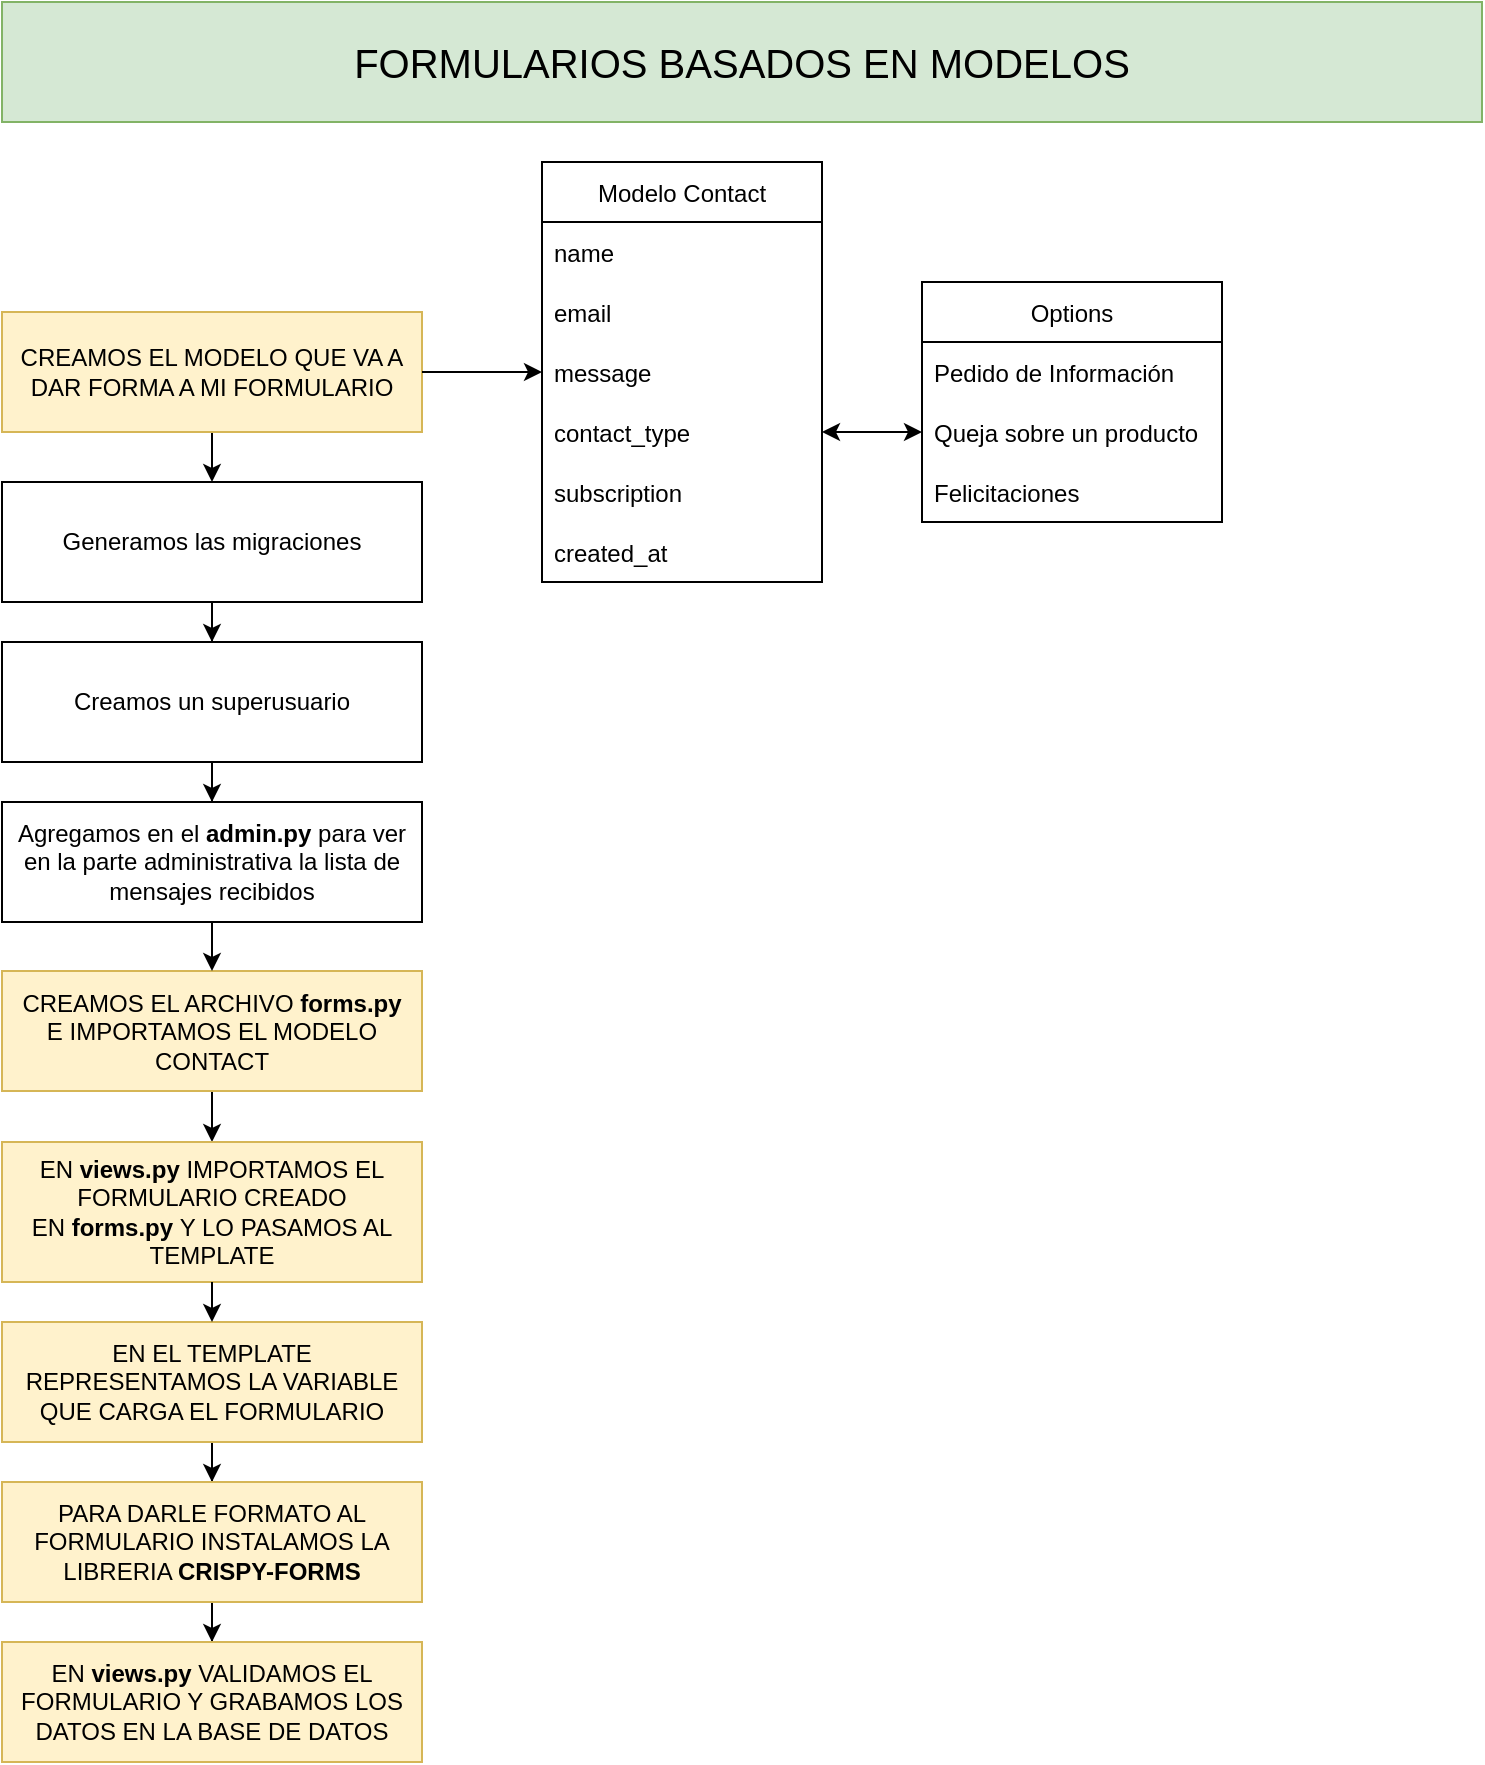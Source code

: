 <mxfile version="20.3.0" type="device"><diagram id="C5RBs43oDa-KdzZeNtuy" name="Page-1"><mxGraphModel dx="1102" dy="1025" grid="1" gridSize="10" guides="1" tooltips="1" connect="1" arrows="1" fold="1" page="1" pageScale="1" pageWidth="827" pageHeight="1169" math="0" shadow="0"><root><mxCell id="WIyWlLk6GJQsqaUBKTNV-0"/><mxCell id="WIyWlLk6GJQsqaUBKTNV-1" parent="WIyWlLk6GJQsqaUBKTNV-0"/><mxCell id="qp91K6Dqe5OajFJvB99M-0" value="&lt;font style=&quot;font-size: 20px;&quot;&gt;FORMULARIOS BASADOS EN MODELOS&lt;/font&gt;" style="rounded=0;whiteSpace=wrap;html=1;fillColor=#d5e8d4;strokeColor=#82b366;" vertex="1" parent="WIyWlLk6GJQsqaUBKTNV-1"><mxGeometry x="40" y="40" width="740" height="60" as="geometry"/></mxCell><mxCell id="qp91K6Dqe5OajFJvB99M-18" value="" style="edgeStyle=orthogonalEdgeStyle;rounded=0;orthogonalLoop=1;jettySize=auto;html=1;" edge="1" parent="WIyWlLk6GJQsqaUBKTNV-1" source="qp91K6Dqe5OajFJvB99M-1" target="qp91K6Dqe5OajFJvB99M-17"><mxGeometry relative="1" as="geometry"/></mxCell><mxCell id="qp91K6Dqe5OajFJvB99M-1" value="CREAMOS EL MODELO QUE VA A DAR FORMA A MI FORMULARIO" style="rounded=0;whiteSpace=wrap;html=1;fillColor=#fff2cc;strokeColor=#d6b656;" vertex="1" parent="WIyWlLk6GJQsqaUBKTNV-1"><mxGeometry x="40" y="195" width="210" height="60" as="geometry"/></mxCell><mxCell id="qp91K6Dqe5OajFJvB99M-3" value="Modelo Contact" style="swimlane;fontStyle=0;childLayout=stackLayout;horizontal=1;startSize=30;horizontalStack=0;resizeParent=1;resizeParentMax=0;resizeLast=0;collapsible=1;marginBottom=0;" vertex="1" parent="WIyWlLk6GJQsqaUBKTNV-1"><mxGeometry x="310" y="120" width="140" height="210" as="geometry"/></mxCell><mxCell id="qp91K6Dqe5OajFJvB99M-4" value="name" style="text;strokeColor=none;fillColor=none;align=left;verticalAlign=middle;spacingLeft=4;spacingRight=4;overflow=hidden;points=[[0,0.5],[1,0.5]];portConstraint=eastwest;rotatable=0;" vertex="1" parent="qp91K6Dqe5OajFJvB99M-3"><mxGeometry y="30" width="140" height="30" as="geometry"/></mxCell><mxCell id="qp91K6Dqe5OajFJvB99M-5" value="email" style="text;strokeColor=none;fillColor=none;align=left;verticalAlign=middle;spacingLeft=4;spacingRight=4;overflow=hidden;points=[[0,0.5],[1,0.5]];portConstraint=eastwest;rotatable=0;" vertex="1" parent="qp91K6Dqe5OajFJvB99M-3"><mxGeometry y="60" width="140" height="30" as="geometry"/></mxCell><mxCell id="qp91K6Dqe5OajFJvB99M-6" value="message" style="text;strokeColor=none;fillColor=none;align=left;verticalAlign=middle;spacingLeft=4;spacingRight=4;overflow=hidden;points=[[0,0.5],[1,0.5]];portConstraint=eastwest;rotatable=0;" vertex="1" parent="qp91K6Dqe5OajFJvB99M-3"><mxGeometry y="90" width="140" height="30" as="geometry"/></mxCell><mxCell id="qp91K6Dqe5OajFJvB99M-7" value="contact_type" style="text;strokeColor=none;fillColor=none;align=left;verticalAlign=middle;spacingLeft=4;spacingRight=4;overflow=hidden;points=[[0,0.5],[1,0.5]];portConstraint=eastwest;rotatable=0;" vertex="1" parent="qp91K6Dqe5OajFJvB99M-3"><mxGeometry y="120" width="140" height="30" as="geometry"/></mxCell><mxCell id="qp91K6Dqe5OajFJvB99M-8" value="subscription" style="text;strokeColor=none;fillColor=none;align=left;verticalAlign=middle;spacingLeft=4;spacingRight=4;overflow=hidden;points=[[0,0.5],[1,0.5]];portConstraint=eastwest;rotatable=0;" vertex="1" parent="qp91K6Dqe5OajFJvB99M-3"><mxGeometry y="150" width="140" height="30" as="geometry"/></mxCell><mxCell id="qp91K6Dqe5OajFJvB99M-9" value="created_at" style="text;strokeColor=none;fillColor=none;align=left;verticalAlign=middle;spacingLeft=4;spacingRight=4;overflow=hidden;points=[[0,0.5],[1,0.5]];portConstraint=eastwest;rotatable=0;" vertex="1" parent="qp91K6Dqe5OajFJvB99M-3"><mxGeometry y="180" width="140" height="30" as="geometry"/></mxCell><mxCell id="qp91K6Dqe5OajFJvB99M-11" value="Options" style="swimlane;fontStyle=0;childLayout=stackLayout;horizontal=1;startSize=30;horizontalStack=0;resizeParent=1;resizeParentMax=0;resizeLast=0;collapsible=1;marginBottom=0;" vertex="1" parent="WIyWlLk6GJQsqaUBKTNV-1"><mxGeometry x="500" y="180" width="150" height="120" as="geometry"/></mxCell><mxCell id="qp91K6Dqe5OajFJvB99M-12" value="Pedido de Información" style="text;strokeColor=none;fillColor=none;align=left;verticalAlign=middle;spacingLeft=4;spacingRight=4;overflow=hidden;points=[[0,0.5],[1,0.5]];portConstraint=eastwest;rotatable=0;" vertex="1" parent="qp91K6Dqe5OajFJvB99M-11"><mxGeometry y="30" width="150" height="30" as="geometry"/></mxCell><mxCell id="qp91K6Dqe5OajFJvB99M-13" value="Queja sobre un producto" style="text;strokeColor=none;fillColor=none;align=left;verticalAlign=middle;spacingLeft=4;spacingRight=4;overflow=hidden;points=[[0,0.5],[1,0.5]];portConstraint=eastwest;rotatable=0;" vertex="1" parent="qp91K6Dqe5OajFJvB99M-11"><mxGeometry y="60" width="150" height="30" as="geometry"/></mxCell><mxCell id="qp91K6Dqe5OajFJvB99M-14" value="Felicitaciones" style="text;strokeColor=none;fillColor=none;align=left;verticalAlign=middle;spacingLeft=4;spacingRight=4;overflow=hidden;points=[[0,0.5],[1,0.5]];portConstraint=eastwest;rotatable=0;" vertex="1" parent="qp91K6Dqe5OajFJvB99M-11"><mxGeometry y="90" width="150" height="30" as="geometry"/></mxCell><mxCell id="qp91K6Dqe5OajFJvB99M-15" value="" style="endArrow=classic;startArrow=classic;html=1;rounded=0;entryX=0;entryY=0.5;entryDx=0;entryDy=0;exitX=1;exitY=0.5;exitDx=0;exitDy=0;" edge="1" parent="WIyWlLk6GJQsqaUBKTNV-1" source="qp91K6Dqe5OajFJvB99M-7" target="qp91K6Dqe5OajFJvB99M-13"><mxGeometry width="50" height="50" relative="1" as="geometry"><mxPoint x="390" y="470" as="sourcePoint"/><mxPoint x="440" y="420" as="targetPoint"/></mxGeometry></mxCell><mxCell id="qp91K6Dqe5OajFJvB99M-16" value="" style="endArrow=classic;html=1;rounded=0;exitX=1;exitY=0.5;exitDx=0;exitDy=0;entryX=0;entryY=0.5;entryDx=0;entryDy=0;" edge="1" parent="WIyWlLk6GJQsqaUBKTNV-1" source="qp91K6Dqe5OajFJvB99M-1" target="qp91K6Dqe5OajFJvB99M-6"><mxGeometry width="50" height="50" relative="1" as="geometry"><mxPoint x="390" y="470" as="sourcePoint"/><mxPoint x="440" y="420" as="targetPoint"/></mxGeometry></mxCell><mxCell id="qp91K6Dqe5OajFJvB99M-20" value="" style="edgeStyle=orthogonalEdgeStyle;rounded=0;orthogonalLoop=1;jettySize=auto;html=1;" edge="1" parent="WIyWlLk6GJQsqaUBKTNV-1" source="qp91K6Dqe5OajFJvB99M-17" target="qp91K6Dqe5OajFJvB99M-19"><mxGeometry relative="1" as="geometry"/></mxCell><mxCell id="qp91K6Dqe5OajFJvB99M-17" value="Generamos las migraciones" style="rounded=0;whiteSpace=wrap;html=1;" vertex="1" parent="WIyWlLk6GJQsqaUBKTNV-1"><mxGeometry x="40" y="280" width="210" height="60" as="geometry"/></mxCell><mxCell id="qp91K6Dqe5OajFJvB99M-22" value="" style="edgeStyle=orthogonalEdgeStyle;rounded=0;orthogonalLoop=1;jettySize=auto;html=1;" edge="1" parent="WIyWlLk6GJQsqaUBKTNV-1" source="qp91K6Dqe5OajFJvB99M-19" target="qp91K6Dqe5OajFJvB99M-21"><mxGeometry relative="1" as="geometry"/></mxCell><mxCell id="qp91K6Dqe5OajFJvB99M-19" value="Creamos un superusuario" style="rounded=0;whiteSpace=wrap;html=1;" vertex="1" parent="WIyWlLk6GJQsqaUBKTNV-1"><mxGeometry x="40" y="360" width="210" height="60" as="geometry"/></mxCell><mxCell id="qp91K6Dqe5OajFJvB99M-21" value="Agregamos en el &lt;b&gt;admin.py&lt;/b&gt; para ver en la parte administrativa la lista de mensajes recibidos" style="rounded=0;whiteSpace=wrap;html=1;" vertex="1" parent="WIyWlLk6GJQsqaUBKTNV-1"><mxGeometry x="40" y="440" width="210" height="60" as="geometry"/></mxCell><mxCell id="qp91K6Dqe5OajFJvB99M-26" value="" style="edgeStyle=orthogonalEdgeStyle;rounded=0;orthogonalLoop=1;jettySize=auto;html=1;fontSize=20;" edge="1" parent="WIyWlLk6GJQsqaUBKTNV-1" source="qp91K6Dqe5OajFJvB99M-23" target="qp91K6Dqe5OajFJvB99M-25"><mxGeometry relative="1" as="geometry"/></mxCell><mxCell id="qp91K6Dqe5OajFJvB99M-23" value="CREAMOS EL ARCHIVO &lt;b&gt;forms.py&lt;/b&gt;&lt;br&gt;E IMPORTAMOS EL MODELO CONTACT" style="rounded=0;whiteSpace=wrap;html=1;fillColor=#fff2cc;strokeColor=#d6b656;" vertex="1" parent="WIyWlLk6GJQsqaUBKTNV-1"><mxGeometry x="40" y="524.5" width="210" height="60" as="geometry"/></mxCell><mxCell id="qp91K6Dqe5OajFJvB99M-24" value="" style="endArrow=classic;html=1;rounded=0;exitX=0.5;exitY=1;exitDx=0;exitDy=0;entryX=0.5;entryY=0;entryDx=0;entryDy=0;" edge="1" parent="WIyWlLk6GJQsqaUBKTNV-1" source="qp91K6Dqe5OajFJvB99M-21" target="qp91K6Dqe5OajFJvB99M-23"><mxGeometry width="50" height="50" relative="1" as="geometry"><mxPoint x="390" y="670" as="sourcePoint"/><mxPoint x="440" y="620" as="targetPoint"/></mxGeometry></mxCell><mxCell id="qp91K6Dqe5OajFJvB99M-25" value="EN&amp;nbsp;&lt;b&gt;views.py&lt;/b&gt;&amp;nbsp;IMPORTAMOS EL FORMULARIO CREADO EN&amp;nbsp;&lt;b&gt;forms.py&lt;/b&gt;&amp;nbsp;Y LO PASAMOS AL TEMPLATE" style="rounded=0;whiteSpace=wrap;html=1;fillColor=#fff2cc;strokeColor=#d6b656;" vertex="1" parent="WIyWlLk6GJQsqaUBKTNV-1"><mxGeometry x="40" y="610" width="210" height="70" as="geometry"/></mxCell><mxCell id="qp91K6Dqe5OajFJvB99M-29" value="" style="edgeStyle=orthogonalEdgeStyle;rounded=0;orthogonalLoop=1;jettySize=auto;html=1;fontSize=20;" edge="1" parent="WIyWlLk6GJQsqaUBKTNV-1" source="qp91K6Dqe5OajFJvB99M-27" target="qp91K6Dqe5OajFJvB99M-28"><mxGeometry relative="1" as="geometry"/></mxCell><mxCell id="qp91K6Dqe5OajFJvB99M-27" value="EN EL TEMPLATE REPRESENTAMOS LA VARIABLE QUE CARGA EL FORMULARIO" style="rounded=0;whiteSpace=wrap;html=1;fillColor=#fff2cc;strokeColor=#d6b656;" vertex="1" parent="WIyWlLk6GJQsqaUBKTNV-1"><mxGeometry x="40" y="700" width="210" height="60" as="geometry"/></mxCell><mxCell id="qp91K6Dqe5OajFJvB99M-32" value="" style="edgeStyle=orthogonalEdgeStyle;rounded=0;orthogonalLoop=1;jettySize=auto;html=1;fontSize=20;" edge="1" parent="WIyWlLk6GJQsqaUBKTNV-1" source="qp91K6Dqe5OajFJvB99M-28" target="qp91K6Dqe5OajFJvB99M-31"><mxGeometry relative="1" as="geometry"/></mxCell><mxCell id="qp91K6Dqe5OajFJvB99M-28" value="PARA DARLE FORMATO AL FORMULARIO INSTALAMOS LA LIBRERIA &lt;b&gt;CRISPY-FORMS&lt;/b&gt;" style="rounded=0;whiteSpace=wrap;html=1;fillColor=#fff2cc;strokeColor=#d6b656;" vertex="1" parent="WIyWlLk6GJQsqaUBKTNV-1"><mxGeometry x="40" y="780" width="210" height="60" as="geometry"/></mxCell><mxCell id="qp91K6Dqe5OajFJvB99M-30" value="" style="endArrow=classic;html=1;rounded=0;fontSize=20;exitX=0.5;exitY=1;exitDx=0;exitDy=0;entryX=0.5;entryY=0;entryDx=0;entryDy=0;" edge="1" parent="WIyWlLk6GJQsqaUBKTNV-1" source="qp91K6Dqe5OajFJvB99M-25" target="qp91K6Dqe5OajFJvB99M-27"><mxGeometry width="50" height="50" relative="1" as="geometry"><mxPoint x="370" y="710" as="sourcePoint"/><mxPoint x="420" y="660" as="targetPoint"/></mxGeometry></mxCell><mxCell id="qp91K6Dqe5OajFJvB99M-31" value="EN&amp;nbsp;&lt;b&gt;views.py&lt;/b&gt;&amp;nbsp;VALIDAMOS EL FORMULARIO Y GRABAMOS LOS DATOS EN LA BASE DE DATOS" style="rounded=0;whiteSpace=wrap;html=1;fillColor=#fff2cc;strokeColor=#d6b656;" vertex="1" parent="WIyWlLk6GJQsqaUBKTNV-1"><mxGeometry x="40" y="860" width="210" height="60" as="geometry"/></mxCell></root></mxGraphModel></diagram></mxfile>